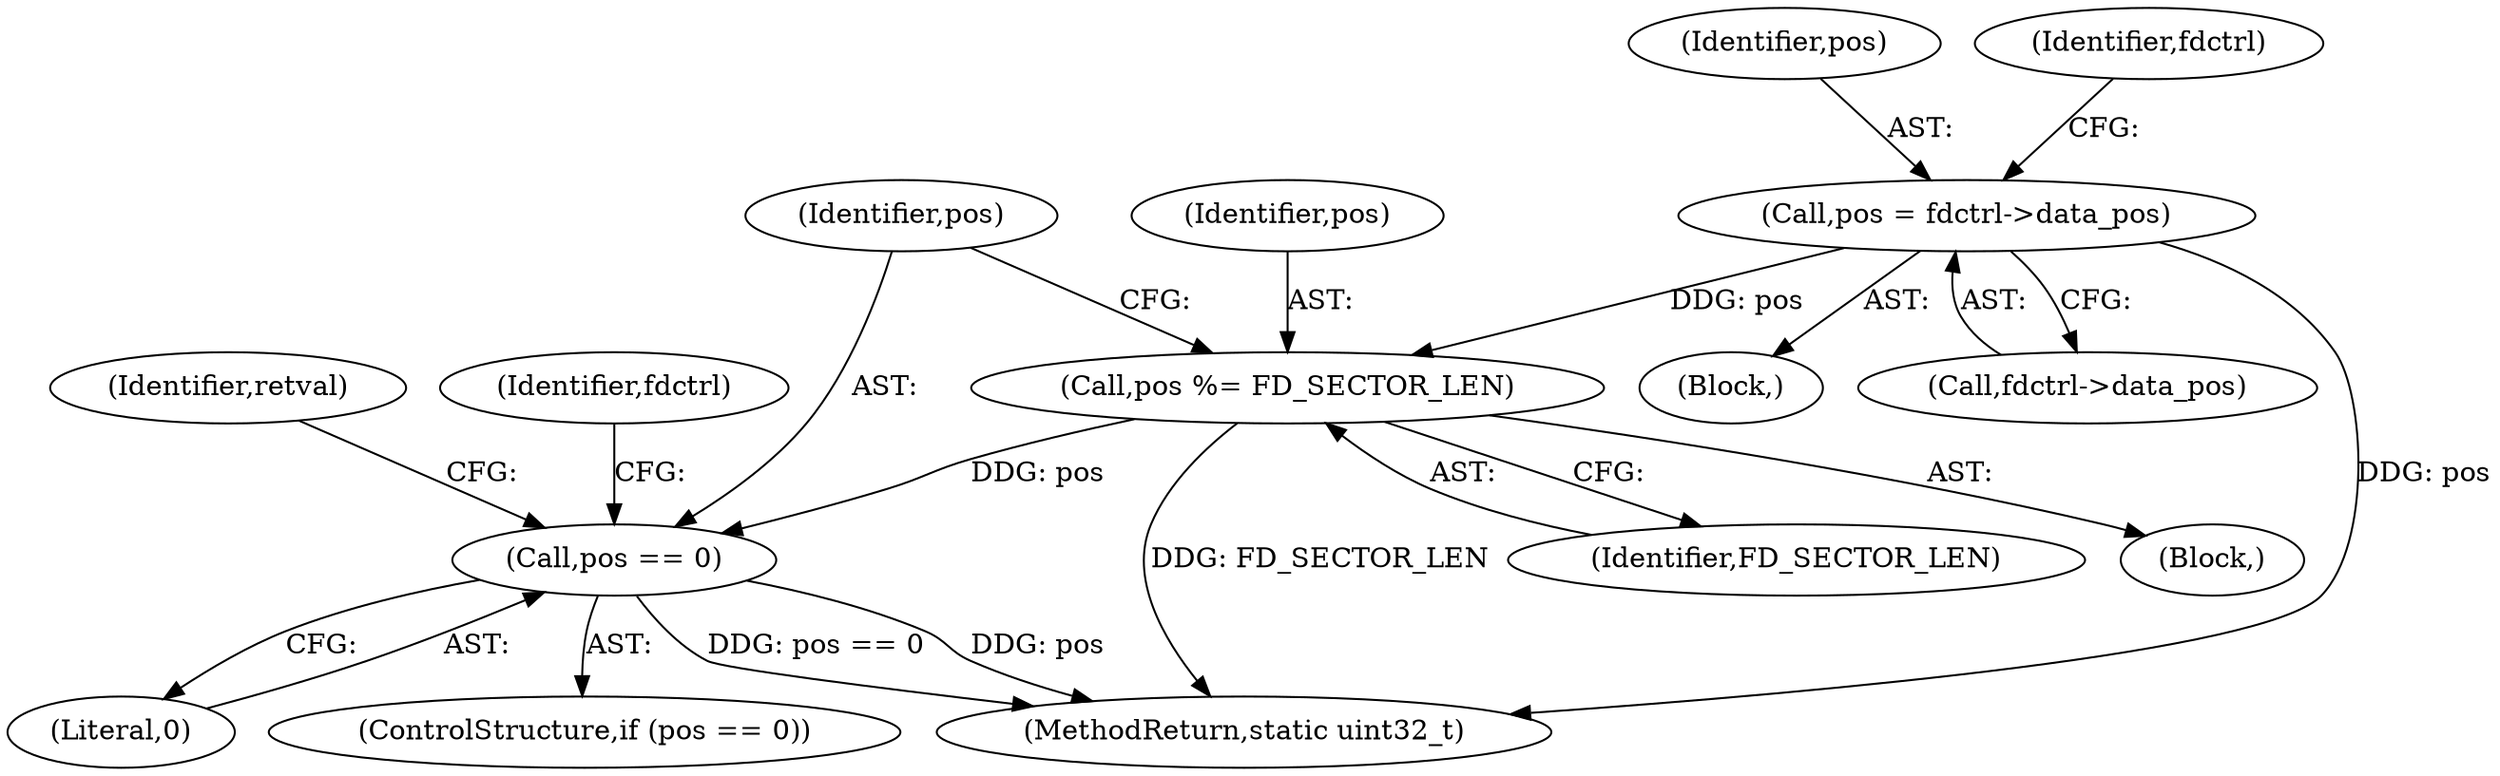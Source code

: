 digraph "0_qemu_e907746266721f305d67bc0718795fedee2e824c_0@pointer" {
"1000139" [label="(Call,pos = fdctrl->data_pos)"];
"1000151" [label="(Call,pos %= FD_SECTOR_LEN)"];
"1000155" [label="(Call,pos == 0)"];
"1000246" [label="(MethodReturn,static uint32_t)"];
"1000157" [label="(Literal,0)"];
"1000202" [label="(Identifier,retval)"];
"1000154" [label="(ControlStructure,if (pos == 0))"];
"1000141" [label="(Call,fdctrl->data_pos)"];
"1000150" [label="(Block,)"];
"1000162" [label="(Identifier,fdctrl)"];
"1000151" [label="(Call,pos %= FD_SECTOR_LEN)"];
"1000104" [label="(Block,)"];
"1000152" [label="(Identifier,pos)"];
"1000140" [label="(Identifier,pos)"];
"1000153" [label="(Identifier,FD_SECTOR_LEN)"];
"1000147" [label="(Identifier,fdctrl)"];
"1000156" [label="(Identifier,pos)"];
"1000139" [label="(Call,pos = fdctrl->data_pos)"];
"1000155" [label="(Call,pos == 0)"];
"1000139" -> "1000104"  [label="AST: "];
"1000139" -> "1000141"  [label="CFG: "];
"1000140" -> "1000139"  [label="AST: "];
"1000141" -> "1000139"  [label="AST: "];
"1000147" -> "1000139"  [label="CFG: "];
"1000139" -> "1000246"  [label="DDG: pos"];
"1000139" -> "1000151"  [label="DDG: pos"];
"1000151" -> "1000150"  [label="AST: "];
"1000151" -> "1000153"  [label="CFG: "];
"1000152" -> "1000151"  [label="AST: "];
"1000153" -> "1000151"  [label="AST: "];
"1000156" -> "1000151"  [label="CFG: "];
"1000151" -> "1000246"  [label="DDG: FD_SECTOR_LEN"];
"1000151" -> "1000155"  [label="DDG: pos"];
"1000155" -> "1000154"  [label="AST: "];
"1000155" -> "1000157"  [label="CFG: "];
"1000156" -> "1000155"  [label="AST: "];
"1000157" -> "1000155"  [label="AST: "];
"1000162" -> "1000155"  [label="CFG: "];
"1000202" -> "1000155"  [label="CFG: "];
"1000155" -> "1000246"  [label="DDG: pos == 0"];
"1000155" -> "1000246"  [label="DDG: pos"];
}
